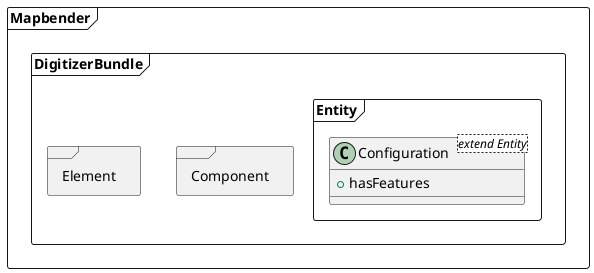 @startuml

package Mapbender <<Frame>> {
  package DigitizerBundle <<Frame>> {
    package Entity <<Frame>> {
        class Configuration <extend Entity> {
           + hasFeatures
        }
    }
    package Component <<Frame>> {
    }
    package Element <<Frame>> {
    }
  }

}

@enduml